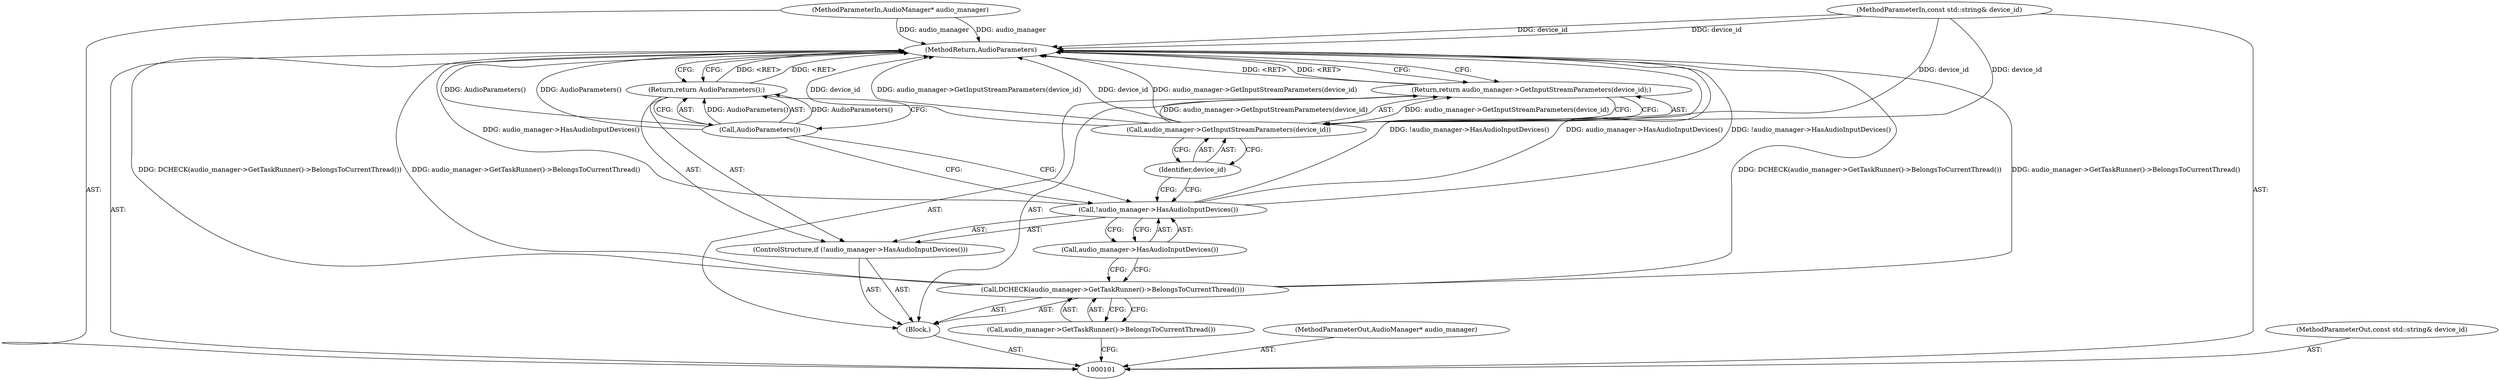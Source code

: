 digraph "0_Chrome_04ff52bb66284467ccb43d90800013b89ee8db75_7" {
"1000115" [label="(MethodReturn,AudioParameters)"];
"1000102" [label="(MethodParameterIn,AudioManager* audio_manager)"];
"1000142" [label="(MethodParameterOut,AudioManager* audio_manager)"];
"1000103" [label="(MethodParameterIn,const std::string& device_id)"];
"1000143" [label="(MethodParameterOut,const std::string& device_id)"];
"1000104" [label="(Block,)"];
"1000106" [label="(Call,audio_manager->GetTaskRunner()->BelongsToCurrentThread())"];
"1000105" [label="(Call,DCHECK(audio_manager->GetTaskRunner()->BelongsToCurrentThread()))"];
"1000107" [label="(ControlStructure,if (!audio_manager->HasAudioInputDevices()))"];
"1000108" [label="(Call,!audio_manager->HasAudioInputDevices())"];
"1000109" [label="(Call,audio_manager->HasAudioInputDevices())"];
"1000111" [label="(Call,AudioParameters())"];
"1000110" [label="(Return,return AudioParameters();)"];
"1000113" [label="(Call,audio_manager->GetInputStreamParameters(device_id))"];
"1000112" [label="(Return,return audio_manager->GetInputStreamParameters(device_id);)"];
"1000114" [label="(Identifier,device_id)"];
"1000115" -> "1000101"  [label="AST: "];
"1000115" -> "1000110"  [label="CFG: "];
"1000115" -> "1000112"  [label="CFG: "];
"1000112" -> "1000115"  [label="DDG: <RET>"];
"1000110" -> "1000115"  [label="DDG: <RET>"];
"1000108" -> "1000115"  [label="DDG: !audio_manager->HasAudioInputDevices()"];
"1000108" -> "1000115"  [label="DDG: audio_manager->HasAudioInputDevices()"];
"1000105" -> "1000115"  [label="DDG: DCHECK(audio_manager->GetTaskRunner()->BelongsToCurrentThread())"];
"1000105" -> "1000115"  [label="DDG: audio_manager->GetTaskRunner()->BelongsToCurrentThread()"];
"1000113" -> "1000115"  [label="DDG: device_id"];
"1000113" -> "1000115"  [label="DDG: audio_manager->GetInputStreamParameters(device_id)"];
"1000103" -> "1000115"  [label="DDG: device_id"];
"1000102" -> "1000115"  [label="DDG: audio_manager"];
"1000111" -> "1000115"  [label="DDG: AudioParameters()"];
"1000102" -> "1000101"  [label="AST: "];
"1000102" -> "1000115"  [label="DDG: audio_manager"];
"1000142" -> "1000101"  [label="AST: "];
"1000103" -> "1000101"  [label="AST: "];
"1000103" -> "1000115"  [label="DDG: device_id"];
"1000103" -> "1000113"  [label="DDG: device_id"];
"1000143" -> "1000101"  [label="AST: "];
"1000104" -> "1000101"  [label="AST: "];
"1000105" -> "1000104"  [label="AST: "];
"1000107" -> "1000104"  [label="AST: "];
"1000112" -> "1000104"  [label="AST: "];
"1000106" -> "1000105"  [label="AST: "];
"1000106" -> "1000101"  [label="CFG: "];
"1000105" -> "1000106"  [label="CFG: "];
"1000105" -> "1000104"  [label="AST: "];
"1000105" -> "1000106"  [label="CFG: "];
"1000106" -> "1000105"  [label="AST: "];
"1000109" -> "1000105"  [label="CFG: "];
"1000105" -> "1000115"  [label="DDG: DCHECK(audio_manager->GetTaskRunner()->BelongsToCurrentThread())"];
"1000105" -> "1000115"  [label="DDG: audio_manager->GetTaskRunner()->BelongsToCurrentThread()"];
"1000107" -> "1000104"  [label="AST: "];
"1000108" -> "1000107"  [label="AST: "];
"1000110" -> "1000107"  [label="AST: "];
"1000108" -> "1000107"  [label="AST: "];
"1000108" -> "1000109"  [label="CFG: "];
"1000109" -> "1000108"  [label="AST: "];
"1000111" -> "1000108"  [label="CFG: "];
"1000114" -> "1000108"  [label="CFG: "];
"1000108" -> "1000115"  [label="DDG: !audio_manager->HasAudioInputDevices()"];
"1000108" -> "1000115"  [label="DDG: audio_manager->HasAudioInputDevices()"];
"1000109" -> "1000108"  [label="AST: "];
"1000109" -> "1000105"  [label="CFG: "];
"1000108" -> "1000109"  [label="CFG: "];
"1000111" -> "1000110"  [label="AST: "];
"1000111" -> "1000108"  [label="CFG: "];
"1000110" -> "1000111"  [label="CFG: "];
"1000111" -> "1000115"  [label="DDG: AudioParameters()"];
"1000111" -> "1000110"  [label="DDG: AudioParameters()"];
"1000110" -> "1000107"  [label="AST: "];
"1000110" -> "1000111"  [label="CFG: "];
"1000111" -> "1000110"  [label="AST: "];
"1000115" -> "1000110"  [label="CFG: "];
"1000110" -> "1000115"  [label="DDG: <RET>"];
"1000111" -> "1000110"  [label="DDG: AudioParameters()"];
"1000113" -> "1000112"  [label="AST: "];
"1000113" -> "1000114"  [label="CFG: "];
"1000114" -> "1000113"  [label="AST: "];
"1000112" -> "1000113"  [label="CFG: "];
"1000113" -> "1000115"  [label="DDG: device_id"];
"1000113" -> "1000115"  [label="DDG: audio_manager->GetInputStreamParameters(device_id)"];
"1000113" -> "1000112"  [label="DDG: audio_manager->GetInputStreamParameters(device_id)"];
"1000103" -> "1000113"  [label="DDG: device_id"];
"1000112" -> "1000104"  [label="AST: "];
"1000112" -> "1000113"  [label="CFG: "];
"1000113" -> "1000112"  [label="AST: "];
"1000115" -> "1000112"  [label="CFG: "];
"1000112" -> "1000115"  [label="DDG: <RET>"];
"1000113" -> "1000112"  [label="DDG: audio_manager->GetInputStreamParameters(device_id)"];
"1000114" -> "1000113"  [label="AST: "];
"1000114" -> "1000108"  [label="CFG: "];
"1000113" -> "1000114"  [label="CFG: "];
}
